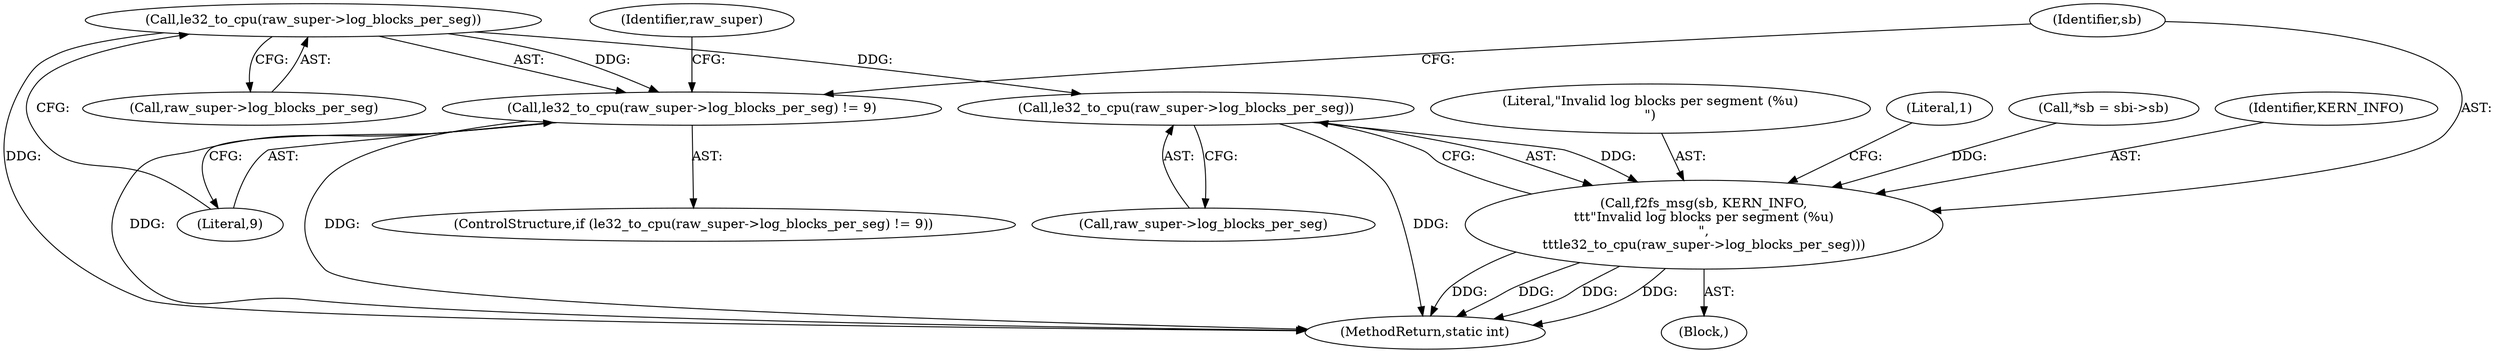 digraph "0_linux_b9dd46188edc2f0d1f37328637860bb65a771124@pointer" {
"1000180" [label="(Call,le32_to_cpu(raw_super->log_blocks_per_seg))"];
"1000179" [label="(Call,le32_to_cpu(raw_super->log_blocks_per_seg) != 9)"];
"1000190" [label="(Call,le32_to_cpu(raw_super->log_blocks_per_seg))"];
"1000186" [label="(Call,f2fs_msg(sb, KERN_INFO,\n\t\t\t\"Invalid log blocks per segment (%u)\n\",\n\t\t\tle32_to_cpu(raw_super->log_blocks_per_seg)))"];
"1000186" [label="(Call,f2fs_msg(sb, KERN_INFO,\n\t\t\t\"Invalid log blocks per segment (%u)\n\",\n\t\t\tle32_to_cpu(raw_super->log_blocks_per_seg)))"];
"1000190" [label="(Call,le32_to_cpu(raw_super->log_blocks_per_seg))"];
"1000180" [label="(Call,le32_to_cpu(raw_super->log_blocks_per_seg))"];
"1000189" [label="(Literal,\"Invalid log blocks per segment (%u)\n\")"];
"1000314" [label="(MethodReturn,static int)"];
"1000191" [label="(Call,raw_super->log_blocks_per_seg)"];
"1000178" [label="(ControlStructure,if (le32_to_cpu(raw_super->log_blocks_per_seg) != 9))"];
"1000195" [label="(Literal,1)"];
"1000201" [label="(Identifier,raw_super)"];
"1000121" [label="(Call,*sb = sbi->sb)"];
"1000188" [label="(Identifier,KERN_INFO)"];
"1000187" [label="(Identifier,sb)"];
"1000181" [label="(Call,raw_super->log_blocks_per_seg)"];
"1000184" [label="(Literal,9)"];
"1000185" [label="(Block,)"];
"1000179" [label="(Call,le32_to_cpu(raw_super->log_blocks_per_seg) != 9)"];
"1000180" -> "1000179"  [label="AST: "];
"1000180" -> "1000181"  [label="CFG: "];
"1000181" -> "1000180"  [label="AST: "];
"1000184" -> "1000180"  [label="CFG: "];
"1000180" -> "1000314"  [label="DDG: "];
"1000180" -> "1000179"  [label="DDG: "];
"1000180" -> "1000190"  [label="DDG: "];
"1000179" -> "1000178"  [label="AST: "];
"1000179" -> "1000184"  [label="CFG: "];
"1000184" -> "1000179"  [label="AST: "];
"1000187" -> "1000179"  [label="CFG: "];
"1000201" -> "1000179"  [label="CFG: "];
"1000179" -> "1000314"  [label="DDG: "];
"1000179" -> "1000314"  [label="DDG: "];
"1000190" -> "1000186"  [label="AST: "];
"1000190" -> "1000191"  [label="CFG: "];
"1000191" -> "1000190"  [label="AST: "];
"1000186" -> "1000190"  [label="CFG: "];
"1000190" -> "1000314"  [label="DDG: "];
"1000190" -> "1000186"  [label="DDG: "];
"1000186" -> "1000185"  [label="AST: "];
"1000187" -> "1000186"  [label="AST: "];
"1000188" -> "1000186"  [label="AST: "];
"1000189" -> "1000186"  [label="AST: "];
"1000195" -> "1000186"  [label="CFG: "];
"1000186" -> "1000314"  [label="DDG: "];
"1000186" -> "1000314"  [label="DDG: "];
"1000186" -> "1000314"  [label="DDG: "];
"1000186" -> "1000314"  [label="DDG: "];
"1000121" -> "1000186"  [label="DDG: "];
}
